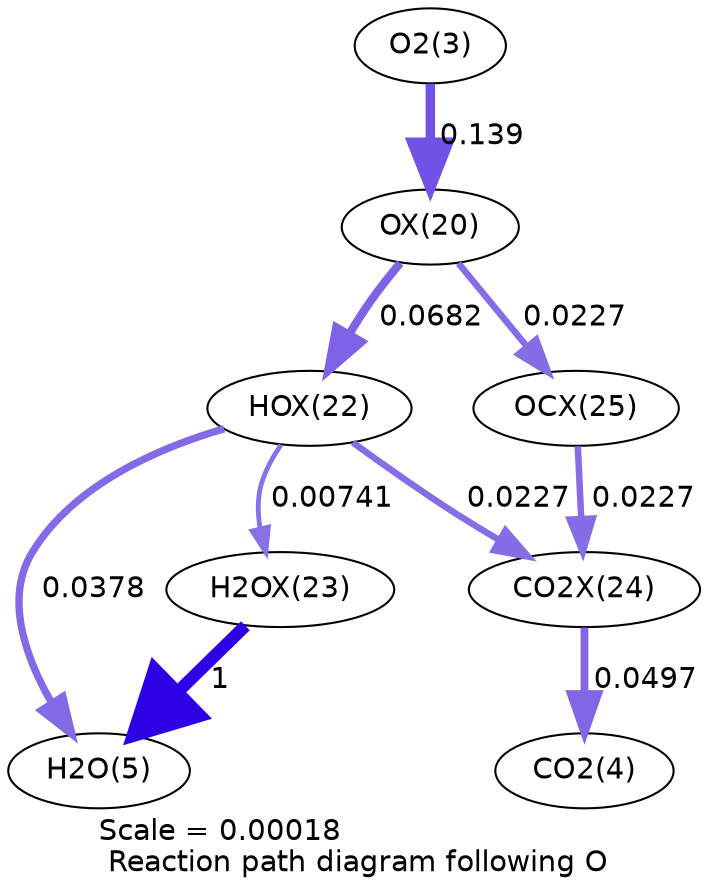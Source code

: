 digraph reaction_paths {
center=1;
s5 -> s24[fontname="Helvetica", penwidth=4.51, arrowsize=2.26, color="0.7, 0.639, 0.9"
, label=" 0.139"];
s24 -> s26[fontname="Helvetica", penwidth=3.97, arrowsize=1.99, color="0.7, 0.568, 0.9"
, label=" 0.0682"];
s24 -> s29[fontname="Helvetica", penwidth=3.14, arrowsize=1.57, color="0.7, 0.523, 0.9"
, label=" 0.0227"];
s26 -> s7[fontname="Helvetica", penwidth=3.53, arrowsize=1.76, color="0.7, 0.538, 0.9"
, label=" 0.0378"];
s26 -> s27[fontname="Helvetica", penwidth=2.3, arrowsize=1.15, color="0.7, 0.507, 0.9"
, label=" 0.00741"];
s26 -> s28[fontname="Helvetica", penwidth=3.14, arrowsize=1.57, color="0.7, 0.523, 0.9"
, label=" 0.0227"];
s27 -> s7[fontname="Helvetica", penwidth=6, arrowsize=3, color="0.7, 1.5, 0.9"
, label=" 1"];
s29 -> s28[fontname="Helvetica", penwidth=3.14, arrowsize=1.57, color="0.7, 0.523, 0.9"
, label=" 0.0227"];
s28 -> s6[fontname="Helvetica", penwidth=3.73, arrowsize=1.87, color="0.7, 0.55, 0.9"
, label=" 0.0497"];
s5 [ fontname="Helvetica", label="O2(3)"];
s6 [ fontname="Helvetica", label="CO2(4)"];
s7 [ fontname="Helvetica", label="H2O(5)"];
s24 [ fontname="Helvetica", label="OX(20)"];
s26 [ fontname="Helvetica", label="HOX(22)"];
s27 [ fontname="Helvetica", label="H2OX(23)"];
s28 [ fontname="Helvetica", label="CO2X(24)"];
s29 [ fontname="Helvetica", label="OCX(25)"];
 label = "Scale = 0.00018\l Reaction path diagram following O";
 fontname = "Helvetica";
}
